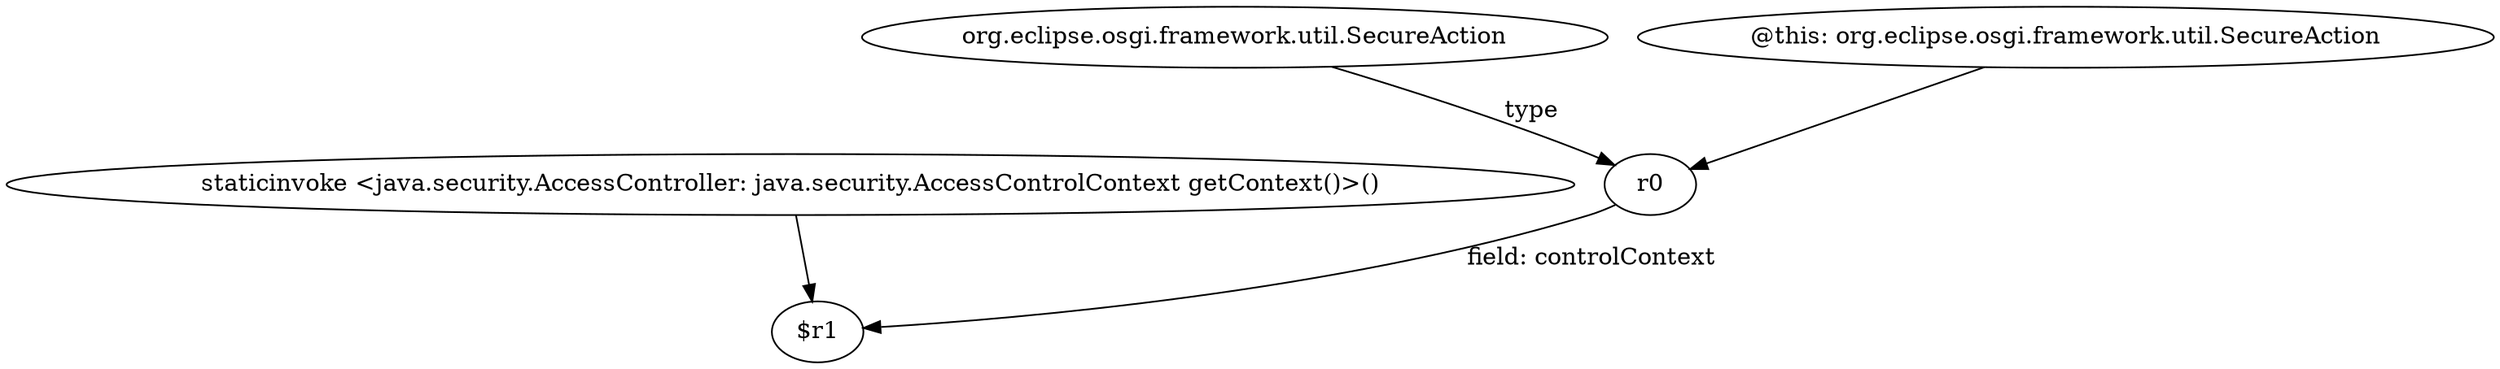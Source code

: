 digraph g {
0[label="r0"]
1[label="$r1"]
0->1[label="field: controlContext"]
2[label="org.eclipse.osgi.framework.util.SecureAction"]
2->0[label="type"]
3[label="staticinvoke <java.security.AccessController: java.security.AccessControlContext getContext()>()"]
3->1[label=""]
4[label="@this: org.eclipse.osgi.framework.util.SecureAction"]
4->0[label=""]
}